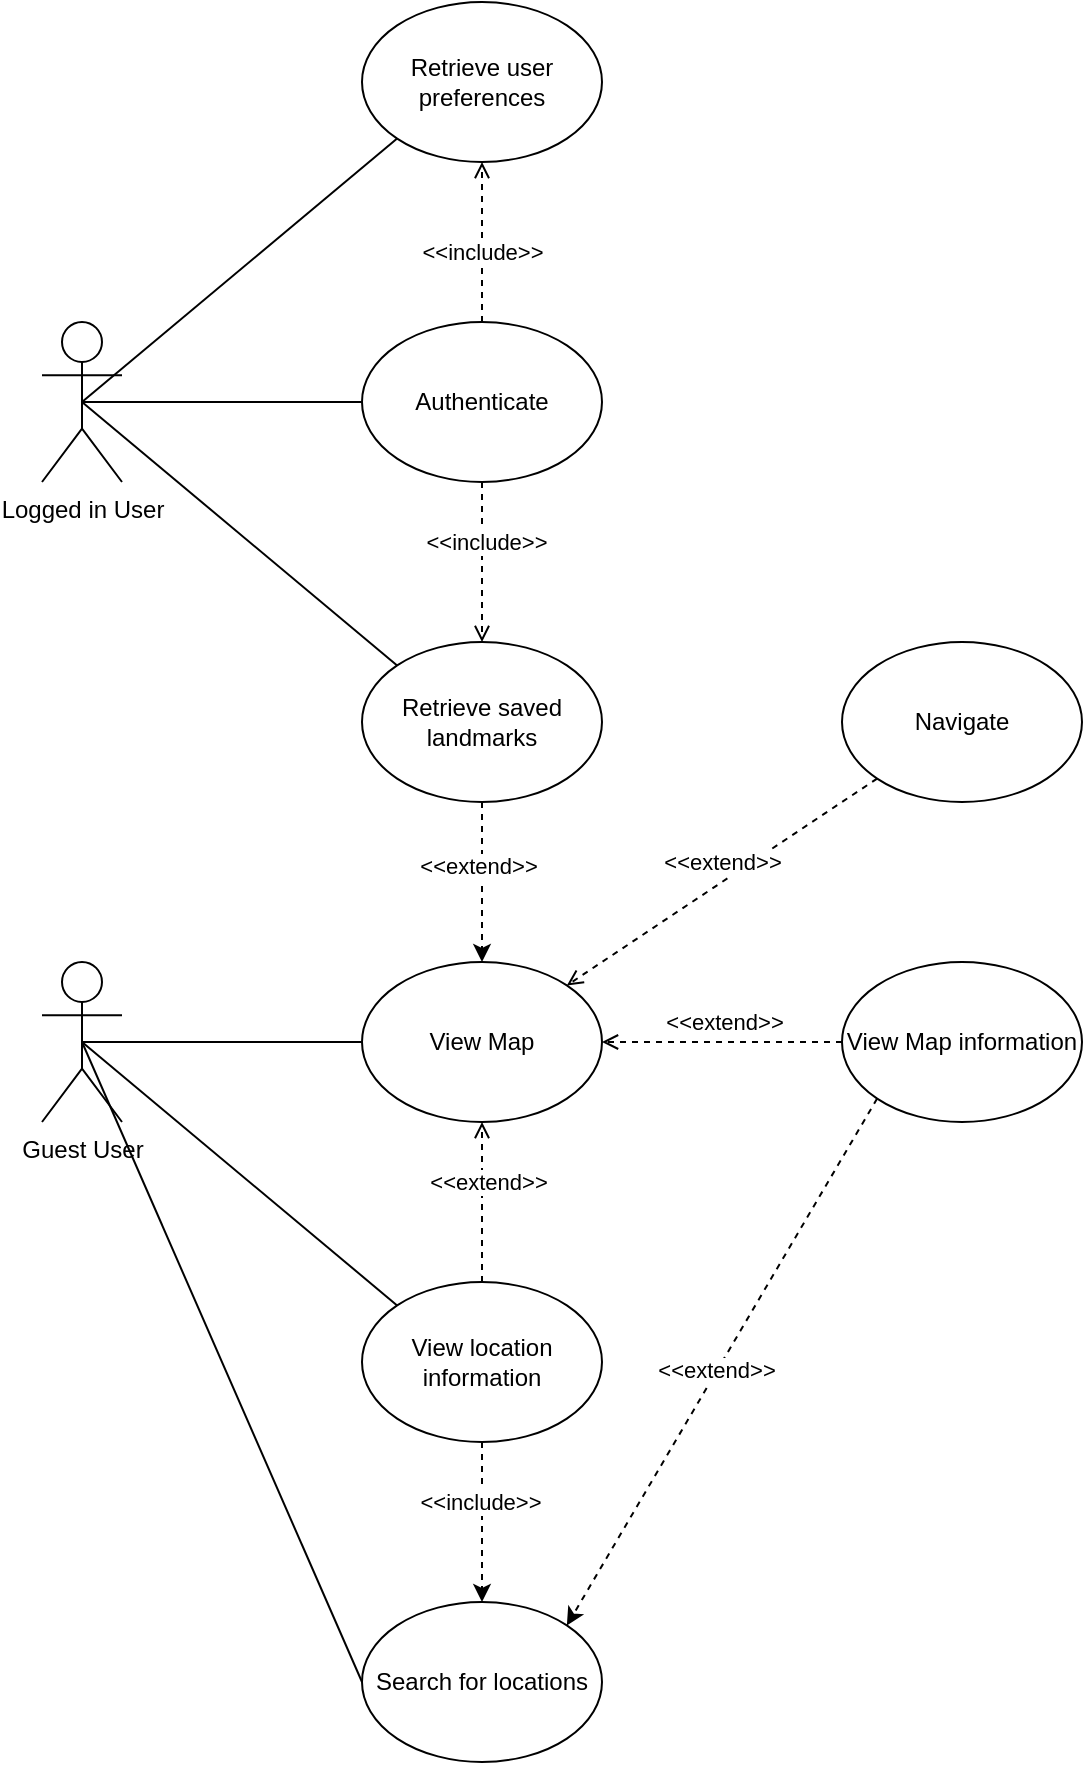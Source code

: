 <mxfile version="25.0.1">
  <diagram name="Page-1" id="X3W3mUFDzUe2rxusHgLR">
    <mxGraphModel dx="1562" dy="854" grid="1" gridSize="10" guides="1" tooltips="1" connect="1" arrows="1" fold="1" page="1" pageScale="1" pageWidth="1600" pageHeight="1200" math="0" shadow="0">
      <root>
        <mxCell id="0" />
        <mxCell id="1" parent="0" />
        <mxCell id="vlGGAMGWwkjEIU3gaFYN-7" value="View Map" style="ellipse;whiteSpace=wrap;html=1;" parent="1" vertex="1">
          <mxGeometry x="680" y="600" width="120" height="80" as="geometry" />
        </mxCell>
        <mxCell id="vlGGAMGWwkjEIU3gaFYN-12" style="edgeStyle=orthogonalEdgeStyle;rounded=0;orthogonalLoop=1;jettySize=auto;html=1;entryX=0;entryY=0.5;entryDx=0;entryDy=0;endArrow=none;endFill=0;exitX=0.5;exitY=0.5;exitDx=0;exitDy=0;exitPerimeter=0;" parent="1" source="vlGGAMGWwkjEIU3gaFYN-8" target="vlGGAMGWwkjEIU3gaFYN-7" edge="1">
          <mxGeometry relative="1" as="geometry" />
        </mxCell>
        <mxCell id="vlGGAMGWwkjEIU3gaFYN-20" style="edgeStyle=none;rounded=0;orthogonalLoop=1;jettySize=auto;html=1;exitX=0.5;exitY=0.5;exitDx=0;exitDy=0;exitPerimeter=0;entryX=0;entryY=0;entryDx=0;entryDy=0;endArrow=none;endFill=0;" parent="1" source="vlGGAMGWwkjEIU3gaFYN-8" target="vlGGAMGWwkjEIU3gaFYN-11" edge="1">
          <mxGeometry relative="1" as="geometry" />
        </mxCell>
        <mxCell id="vlGGAMGWwkjEIU3gaFYN-35" style="edgeStyle=none;rounded=0;orthogonalLoop=1;jettySize=auto;html=1;exitX=0.5;exitY=0.5;exitDx=0;exitDy=0;exitPerimeter=0;entryX=0;entryY=0.5;entryDx=0;entryDy=0;endArrow=none;endFill=0;" parent="1" source="vlGGAMGWwkjEIU3gaFYN-8" target="vlGGAMGWwkjEIU3gaFYN-34" edge="1">
          <mxGeometry relative="1" as="geometry" />
        </mxCell>
        <mxCell id="vlGGAMGWwkjEIU3gaFYN-8" value="&lt;div&gt;Guest User&lt;/div&gt;" style="shape=umlActor;verticalLabelPosition=bottom;verticalAlign=top;html=1;outlineConnect=0;" parent="1" vertex="1">
          <mxGeometry x="520" y="600" width="40" height="80" as="geometry" />
        </mxCell>
        <mxCell id="vlGGAMGWwkjEIU3gaFYN-13" style="edgeStyle=orthogonalEdgeStyle;rounded=0;orthogonalLoop=1;jettySize=auto;html=1;exitX=0;exitY=0.5;exitDx=0;exitDy=0;entryX=1;entryY=0.5;entryDx=0;entryDy=0;dashed=1;endArrow=open;endFill=0;" parent="1" source="vlGGAMGWwkjEIU3gaFYN-9" target="vlGGAMGWwkjEIU3gaFYN-7" edge="1">
          <mxGeometry relative="1" as="geometry" />
        </mxCell>
        <mxCell id="vlGGAMGWwkjEIU3gaFYN-18" value="&lt;div&gt;&amp;lt;&amp;lt;extend&amp;gt;&amp;gt;&lt;/div&gt;" style="edgeLabel;html=1;align=center;verticalAlign=middle;resizable=0;points=[];" parent="vlGGAMGWwkjEIU3gaFYN-13" vertex="1" connectable="0">
          <mxGeometry x="-0.015" y="2" relative="1" as="geometry">
            <mxPoint y="-12" as="offset" />
          </mxGeometry>
        </mxCell>
        <mxCell id="vlGGAMGWwkjEIU3gaFYN-37" style="edgeStyle=none;rounded=0;orthogonalLoop=1;jettySize=auto;html=1;exitX=0;exitY=1;exitDx=0;exitDy=0;entryX=1;entryY=0;entryDx=0;entryDy=0;dashed=1;" parent="1" source="vlGGAMGWwkjEIU3gaFYN-9" target="vlGGAMGWwkjEIU3gaFYN-34" edge="1">
          <mxGeometry relative="1" as="geometry" />
        </mxCell>
        <mxCell id="vlGGAMGWwkjEIU3gaFYN-38" value="&amp;lt;&amp;lt;extend&amp;gt;&amp;gt;" style="edgeLabel;html=1;align=center;verticalAlign=middle;resizable=0;points=[];" parent="vlGGAMGWwkjEIU3gaFYN-37" vertex="1" connectable="0">
          <mxGeometry x="0.029" y="-1" relative="1" as="geometry">
            <mxPoint as="offset" />
          </mxGeometry>
        </mxCell>
        <mxCell id="vlGGAMGWwkjEIU3gaFYN-9" value="View Map information" style="ellipse;whiteSpace=wrap;html=1;" parent="1" vertex="1">
          <mxGeometry x="920" y="600" width="120" height="80" as="geometry" />
        </mxCell>
        <mxCell id="vlGGAMGWwkjEIU3gaFYN-15" style="edgeStyle=none;rounded=0;orthogonalLoop=1;jettySize=auto;html=1;exitX=0;exitY=1;exitDx=0;exitDy=0;entryX=1;entryY=0;entryDx=0;entryDy=0;dashed=1;endArrow=open;endFill=0;" parent="1" source="vlGGAMGWwkjEIU3gaFYN-10" target="vlGGAMGWwkjEIU3gaFYN-7" edge="1">
          <mxGeometry relative="1" as="geometry" />
        </mxCell>
        <mxCell id="vlGGAMGWwkjEIU3gaFYN-19" value="&lt;div&gt;&amp;lt;&amp;lt;extend&amp;gt;&amp;gt;&lt;/div&gt;" style="edgeLabel;html=1;align=center;verticalAlign=middle;resizable=0;points=[];" parent="vlGGAMGWwkjEIU3gaFYN-15" vertex="1" connectable="0">
          <mxGeometry x="0.045" y="-2" relative="1" as="geometry">
            <mxPoint x="4" y="-11" as="offset" />
          </mxGeometry>
        </mxCell>
        <mxCell id="vlGGAMGWwkjEIU3gaFYN-10" value="Navigate" style="ellipse;whiteSpace=wrap;html=1;" parent="1" vertex="1">
          <mxGeometry x="920" y="440" width="120" height="80" as="geometry" />
        </mxCell>
        <mxCell id="vlGGAMGWwkjEIU3gaFYN-16" style="edgeStyle=none;rounded=0;orthogonalLoop=1;jettySize=auto;html=1;exitX=0.5;exitY=0;exitDx=0;exitDy=0;entryX=0.5;entryY=1;entryDx=0;entryDy=0;dashed=1;endArrow=open;endFill=0;" parent="1" source="vlGGAMGWwkjEIU3gaFYN-11" target="vlGGAMGWwkjEIU3gaFYN-7" edge="1">
          <mxGeometry relative="1" as="geometry" />
        </mxCell>
        <mxCell id="vlGGAMGWwkjEIU3gaFYN-17" value="&lt;div&gt;&amp;lt;&amp;lt;extend&amp;gt;&amp;gt;&lt;/div&gt;" style="edgeLabel;html=1;align=center;verticalAlign=middle;resizable=0;points=[];" parent="vlGGAMGWwkjEIU3gaFYN-16" vertex="1" connectable="0">
          <mxGeometry x="0.049" y="1" relative="1" as="geometry">
            <mxPoint x="4" y="-8" as="offset" />
          </mxGeometry>
        </mxCell>
        <mxCell id="vlGGAMGWwkjEIU3gaFYN-36" style="edgeStyle=none;rounded=0;orthogonalLoop=1;jettySize=auto;html=1;exitX=0.5;exitY=1;exitDx=0;exitDy=0;entryX=0.5;entryY=0;entryDx=0;entryDy=0;dashed=1;" parent="1" source="vlGGAMGWwkjEIU3gaFYN-11" target="vlGGAMGWwkjEIU3gaFYN-34" edge="1">
          <mxGeometry relative="1" as="geometry" />
        </mxCell>
        <mxCell id="vlGGAMGWwkjEIU3gaFYN-39" value="&amp;lt;&amp;lt;include&amp;gt;&amp;gt;" style="edgeLabel;html=1;align=center;verticalAlign=middle;resizable=0;points=[];" parent="vlGGAMGWwkjEIU3gaFYN-36" vertex="1" connectable="0">
          <mxGeometry x="-0.255" y="-1" relative="1" as="geometry">
            <mxPoint as="offset" />
          </mxGeometry>
        </mxCell>
        <mxCell id="vlGGAMGWwkjEIU3gaFYN-11" value="View location information" style="ellipse;whiteSpace=wrap;html=1;" parent="1" vertex="1">
          <mxGeometry x="680" y="760" width="120" height="80" as="geometry" />
        </mxCell>
        <mxCell id="vlGGAMGWwkjEIU3gaFYN-21" value="Logged in User" style="shape=umlActor;verticalLabelPosition=bottom;verticalAlign=top;html=1;outlineConnect=0;" parent="1" vertex="1">
          <mxGeometry x="520" y="280" width="40" height="80" as="geometry" />
        </mxCell>
        <mxCell id="vlGGAMGWwkjEIU3gaFYN-32" style="edgeStyle=none;rounded=0;orthogonalLoop=1;jettySize=auto;html=1;exitX=0.5;exitY=1;exitDx=0;exitDy=0;entryX=0.5;entryY=0;entryDx=0;entryDy=0;dashed=1;" parent="1" source="vlGGAMGWwkjEIU3gaFYN-23" target="vlGGAMGWwkjEIU3gaFYN-7" edge="1">
          <mxGeometry relative="1" as="geometry" />
        </mxCell>
        <mxCell id="vlGGAMGWwkjEIU3gaFYN-33" value="&amp;lt;&amp;lt;extend&amp;gt;&amp;gt;" style="edgeLabel;html=1;align=center;verticalAlign=middle;resizable=0;points=[];" parent="vlGGAMGWwkjEIU3gaFYN-32" vertex="1" connectable="0">
          <mxGeometry x="-0.195" y="-2" relative="1" as="geometry">
            <mxPoint as="offset" />
          </mxGeometry>
        </mxCell>
        <mxCell id="vlGGAMGWwkjEIU3gaFYN-23" value="Retrieve saved landmarks" style="ellipse;whiteSpace=wrap;html=1;" parent="1" vertex="1">
          <mxGeometry x="680" y="440" width="120" height="80" as="geometry" />
        </mxCell>
        <mxCell id="vlGGAMGWwkjEIU3gaFYN-26" style="edgeStyle=none;rounded=0;orthogonalLoop=1;jettySize=auto;html=1;exitX=0;exitY=0.5;exitDx=0;exitDy=0;endArrow=none;endFill=0;" parent="1" source="vlGGAMGWwkjEIU3gaFYN-24" edge="1">
          <mxGeometry relative="1" as="geometry">
            <mxPoint x="540" y="319.966" as="targetPoint" />
          </mxGeometry>
        </mxCell>
        <mxCell id="k6tFKFhYTFU5RBgOVl7j-1" style="edgeStyle=orthogonalEdgeStyle;rounded=0;orthogonalLoop=1;jettySize=auto;html=1;entryX=0.5;entryY=0;entryDx=0;entryDy=0;endArrow=open;endFill=0;dashed=1;" parent="1" source="vlGGAMGWwkjEIU3gaFYN-24" target="vlGGAMGWwkjEIU3gaFYN-23" edge="1">
          <mxGeometry relative="1" as="geometry" />
        </mxCell>
        <mxCell id="k6tFKFhYTFU5RBgOVl7j-4" value="&amp;lt;&amp;lt;include&amp;gt;&amp;gt;" style="edgeLabel;html=1;align=center;verticalAlign=middle;resizable=0;points=[];" parent="k6tFKFhYTFU5RBgOVl7j-1" connectable="0" vertex="1">
          <mxGeometry x="-0.257" y="2" relative="1" as="geometry">
            <mxPoint as="offset" />
          </mxGeometry>
        </mxCell>
        <mxCell id="k6tFKFhYTFU5RBgOVl7j-2" style="edgeStyle=orthogonalEdgeStyle;rounded=0;orthogonalLoop=1;jettySize=auto;html=1;exitX=0.5;exitY=0;exitDx=0;exitDy=0;entryX=0.5;entryY=1;entryDx=0;entryDy=0;endArrow=open;endFill=0;dashed=1;" parent="1" source="vlGGAMGWwkjEIU3gaFYN-24" target="vlGGAMGWwkjEIU3gaFYN-28" edge="1">
          <mxGeometry relative="1" as="geometry" />
        </mxCell>
        <mxCell id="k6tFKFhYTFU5RBgOVl7j-3" value="&amp;lt;&amp;lt;include&amp;gt;&amp;gt;" style="edgeLabel;html=1;align=center;verticalAlign=middle;resizable=0;points=[];" parent="k6tFKFhYTFU5RBgOVl7j-2" connectable="0" vertex="1">
          <mxGeometry x="-0.129" relative="1" as="geometry">
            <mxPoint as="offset" />
          </mxGeometry>
        </mxCell>
        <mxCell id="vlGGAMGWwkjEIU3gaFYN-24" value="Authenticate" style="ellipse;whiteSpace=wrap;html=1;" parent="1" vertex="1">
          <mxGeometry x="680" y="280" width="120" height="80" as="geometry" />
        </mxCell>
        <mxCell id="vlGGAMGWwkjEIU3gaFYN-25" style="edgeStyle=none;rounded=0;orthogonalLoop=1;jettySize=auto;html=1;exitX=0;exitY=0;exitDx=0;exitDy=0;entryX=0.5;entryY=0.5;entryDx=0;entryDy=0;entryPerimeter=0;endArrow=none;endFill=0;" parent="1" source="vlGGAMGWwkjEIU3gaFYN-23" target="vlGGAMGWwkjEIU3gaFYN-21" edge="1">
          <mxGeometry relative="1" as="geometry" />
        </mxCell>
        <mxCell id="vlGGAMGWwkjEIU3gaFYN-29" style="edgeStyle=none;rounded=0;orthogonalLoop=1;jettySize=auto;html=1;exitX=0;exitY=1;exitDx=0;exitDy=0;endArrow=none;endFill=0;" parent="1" source="vlGGAMGWwkjEIU3gaFYN-28" edge="1">
          <mxGeometry relative="1" as="geometry">
            <mxPoint x="540" y="320" as="targetPoint" />
          </mxGeometry>
        </mxCell>
        <mxCell id="vlGGAMGWwkjEIU3gaFYN-28" value="Retrieve user preferences" style="ellipse;whiteSpace=wrap;html=1;" parent="1" vertex="1">
          <mxGeometry x="680" y="120" width="120" height="80" as="geometry" />
        </mxCell>
        <mxCell id="vlGGAMGWwkjEIU3gaFYN-34" value="Search for locations" style="ellipse;whiteSpace=wrap;html=1;" parent="1" vertex="1">
          <mxGeometry x="680" y="920" width="120" height="80" as="geometry" />
        </mxCell>
      </root>
    </mxGraphModel>
  </diagram>
</mxfile>
